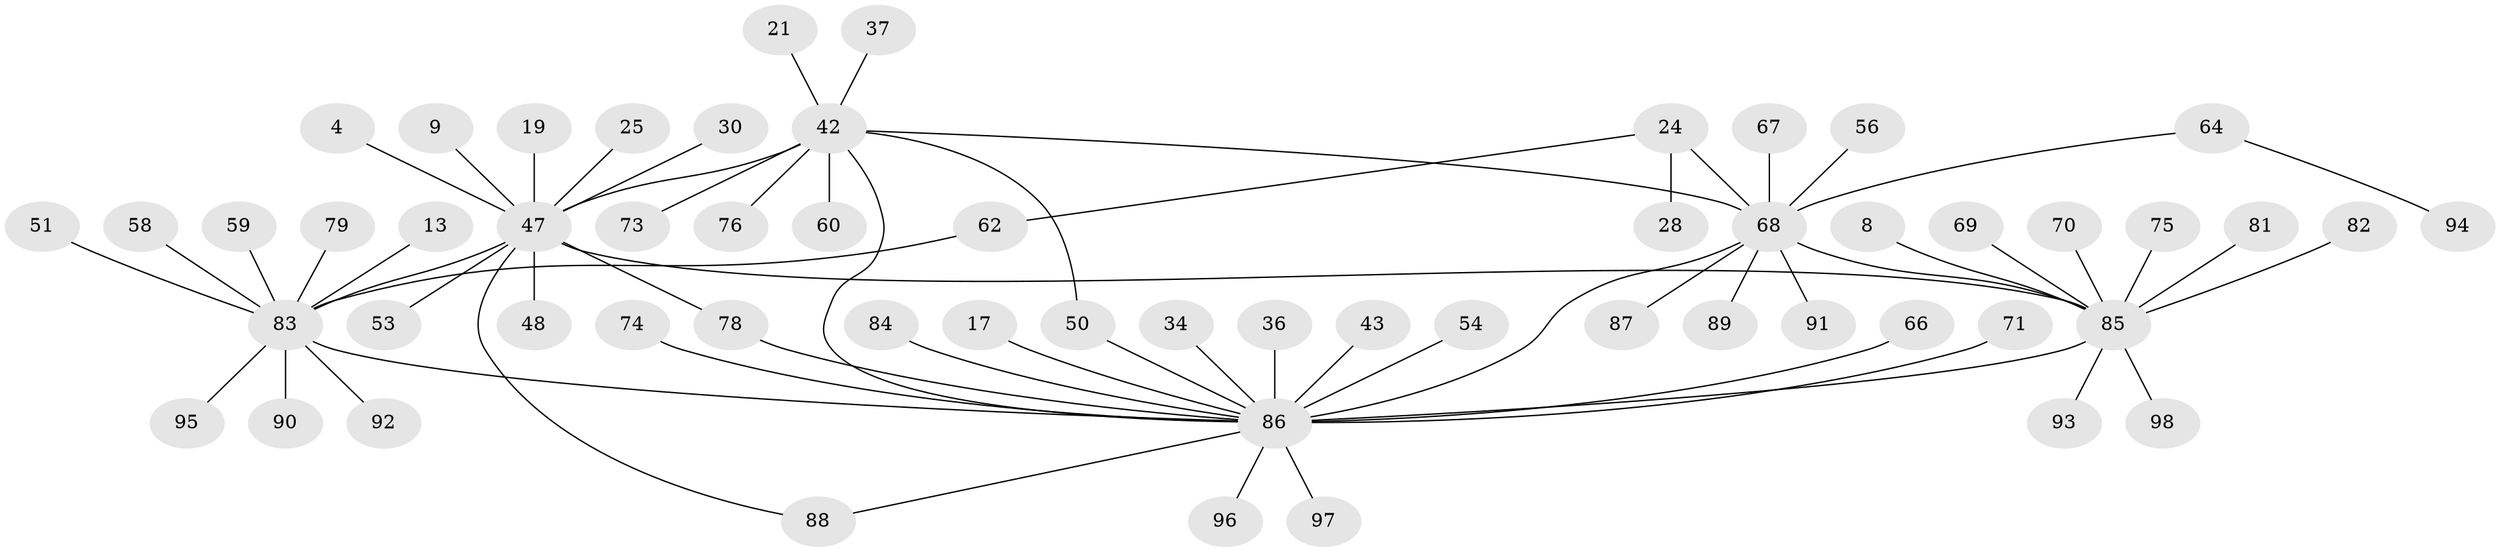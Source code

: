 // original degree distribution, {14: 0.01020408163265306, 13: 0.01020408163265306, 11: 0.01020408163265306, 1: 0.5510204081632653, 4: 0.061224489795918366, 10: 0.01020408163265306, 12: 0.01020408163265306, 5: 0.030612244897959183, 8: 0.02040816326530612, 6: 0.02040816326530612, 2: 0.21428571428571427, 3: 0.02040816326530612, 7: 0.030612244897959183}
// Generated by graph-tools (version 1.1) at 2025/51/03/04/25 21:51:33]
// undirected, 58 vertices, 65 edges
graph export_dot {
graph [start="1"]
  node [color=gray90,style=filled];
  4;
  8;
  9;
  13;
  17;
  19;
  21;
  24;
  25;
  28;
  30;
  34;
  36;
  37;
  42 [super="+3"];
  43;
  47 [super="+15"];
  48;
  50 [super="+29"];
  51;
  53;
  54;
  56;
  58 [super="+55"];
  59;
  60;
  62;
  64;
  66;
  67;
  68 [super="+5+32+44"];
  69;
  70;
  71 [super="+41"];
  73;
  74;
  75 [super="+49"];
  76;
  78 [super="+38"];
  79;
  81;
  82;
  83 [super="+80+45+57+22"];
  84 [super="+26"];
  85 [super="+14"];
  86 [super="+10+77+72"];
  87;
  88 [super="+16+46+63"];
  89;
  90;
  91;
  92;
  93;
  94;
  95;
  96;
  97;
  98;
  4 -- 47;
  8 -- 85;
  9 -- 47;
  13 -- 83;
  17 -- 86;
  19 -- 47;
  21 -- 42;
  24 -- 28;
  24 -- 62;
  24 -- 68 [weight=2];
  25 -- 47;
  30 -- 47;
  34 -- 86;
  36 -- 86;
  37 -- 42;
  42 -- 60;
  42 -- 73;
  42 -- 76;
  42 -- 68 [weight=2];
  42 -- 47 [weight=3];
  42 -- 50;
  42 -- 86;
  43 -- 86;
  47 -- 85 [weight=3];
  47 -- 48;
  47 -- 53;
  47 -- 88;
  47 -- 78;
  47 -- 83 [weight=2];
  50 -- 86;
  51 -- 83;
  54 -- 86;
  56 -- 68;
  58 -- 83;
  59 -- 83;
  62 -- 83;
  64 -- 94;
  64 -- 68;
  66 -- 86;
  67 -- 68;
  68 -- 85 [weight=5];
  68 -- 87;
  68 -- 89;
  68 -- 91;
  68 -- 86;
  69 -- 85;
  70 -- 85;
  71 -- 86;
  74 -- 86;
  75 -- 85;
  78 -- 86;
  79 -- 83;
  81 -- 85;
  82 -- 85;
  83 -- 92;
  83 -- 90;
  83 -- 86 [weight=2];
  83 -- 95;
  84 -- 86;
  85 -- 93;
  85 -- 98;
  85 -- 86 [weight=5];
  86 -- 96;
  86 -- 97;
  86 -- 88;
}
